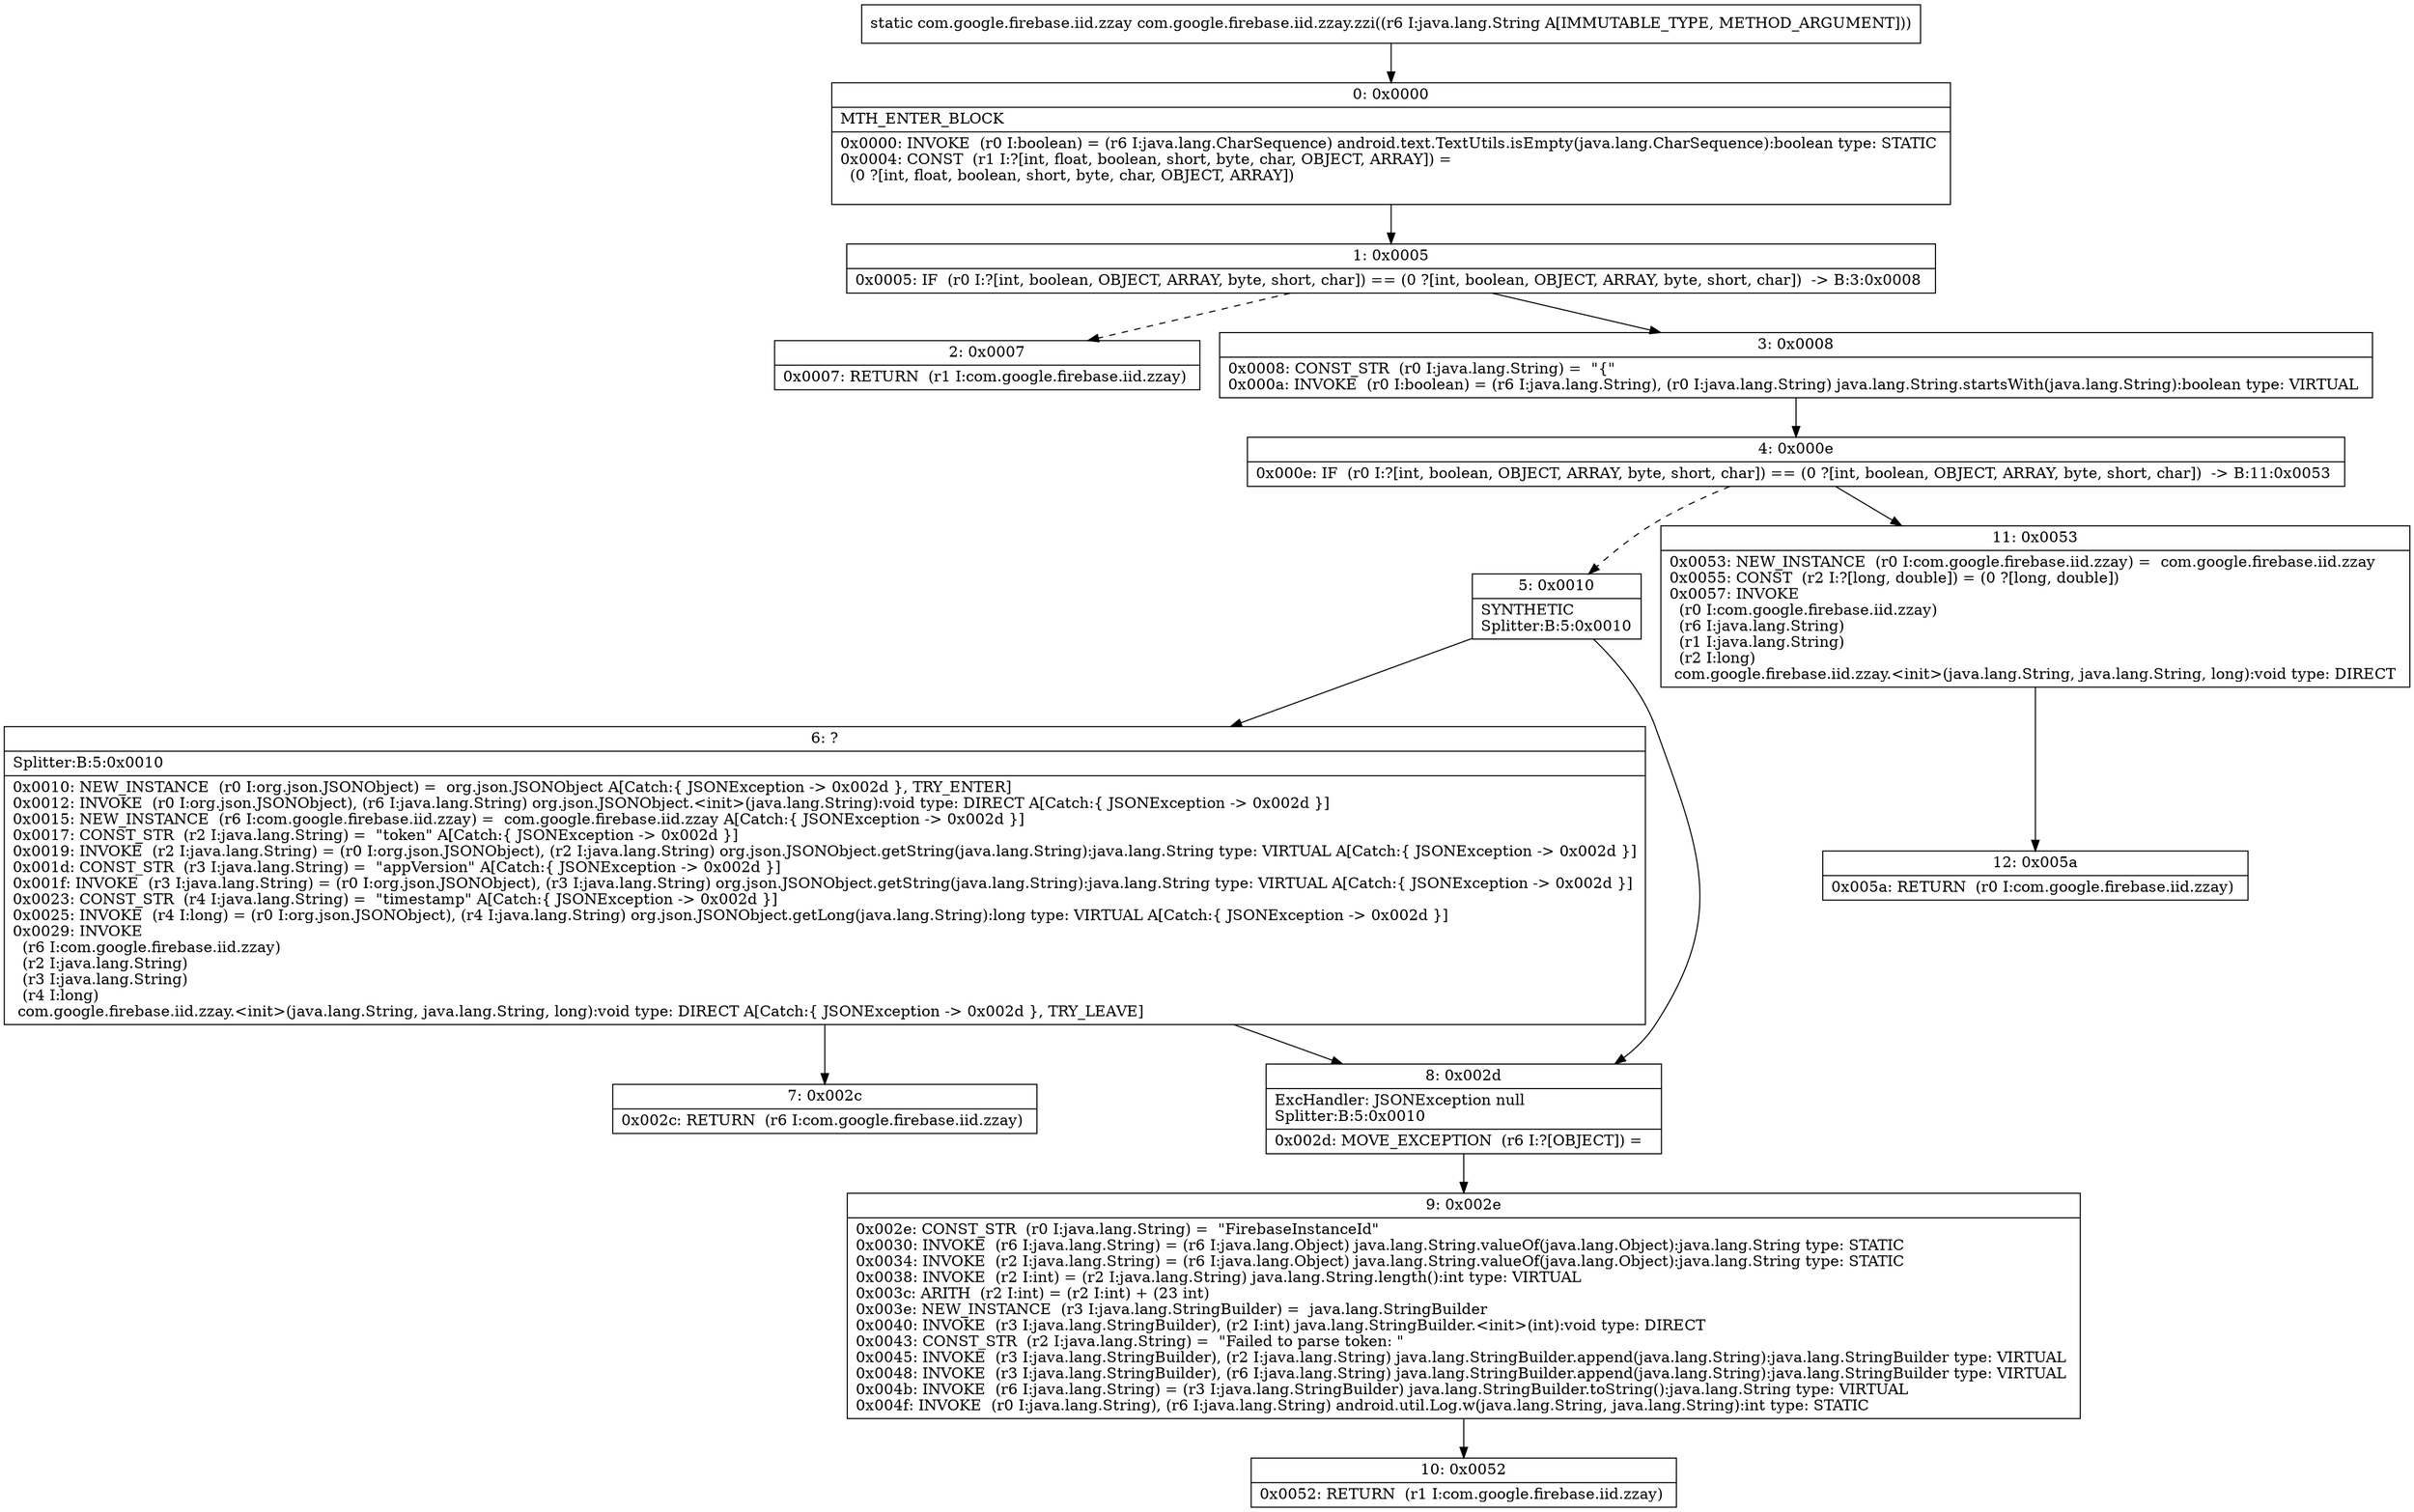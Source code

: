 digraph "CFG forcom.google.firebase.iid.zzay.zzi(Ljava\/lang\/String;)Lcom\/google\/firebase\/iid\/zzay;" {
Node_0 [shape=record,label="{0\:\ 0x0000|MTH_ENTER_BLOCK\l|0x0000: INVOKE  (r0 I:boolean) = (r6 I:java.lang.CharSequence) android.text.TextUtils.isEmpty(java.lang.CharSequence):boolean type: STATIC \l0x0004: CONST  (r1 I:?[int, float, boolean, short, byte, char, OBJECT, ARRAY]) = \l  (0 ?[int, float, boolean, short, byte, char, OBJECT, ARRAY])\l \l}"];
Node_1 [shape=record,label="{1\:\ 0x0005|0x0005: IF  (r0 I:?[int, boolean, OBJECT, ARRAY, byte, short, char]) == (0 ?[int, boolean, OBJECT, ARRAY, byte, short, char])  \-\> B:3:0x0008 \l}"];
Node_2 [shape=record,label="{2\:\ 0x0007|0x0007: RETURN  (r1 I:com.google.firebase.iid.zzay) \l}"];
Node_3 [shape=record,label="{3\:\ 0x0008|0x0008: CONST_STR  (r0 I:java.lang.String) =  \"\{\" \l0x000a: INVOKE  (r0 I:boolean) = (r6 I:java.lang.String), (r0 I:java.lang.String) java.lang.String.startsWith(java.lang.String):boolean type: VIRTUAL \l}"];
Node_4 [shape=record,label="{4\:\ 0x000e|0x000e: IF  (r0 I:?[int, boolean, OBJECT, ARRAY, byte, short, char]) == (0 ?[int, boolean, OBJECT, ARRAY, byte, short, char])  \-\> B:11:0x0053 \l}"];
Node_5 [shape=record,label="{5\:\ 0x0010|SYNTHETIC\lSplitter:B:5:0x0010\l}"];
Node_6 [shape=record,label="{6\:\ ?|Splitter:B:5:0x0010\l|0x0010: NEW_INSTANCE  (r0 I:org.json.JSONObject) =  org.json.JSONObject A[Catch:\{ JSONException \-\> 0x002d \}, TRY_ENTER]\l0x0012: INVOKE  (r0 I:org.json.JSONObject), (r6 I:java.lang.String) org.json.JSONObject.\<init\>(java.lang.String):void type: DIRECT A[Catch:\{ JSONException \-\> 0x002d \}]\l0x0015: NEW_INSTANCE  (r6 I:com.google.firebase.iid.zzay) =  com.google.firebase.iid.zzay A[Catch:\{ JSONException \-\> 0x002d \}]\l0x0017: CONST_STR  (r2 I:java.lang.String) =  \"token\" A[Catch:\{ JSONException \-\> 0x002d \}]\l0x0019: INVOKE  (r2 I:java.lang.String) = (r0 I:org.json.JSONObject), (r2 I:java.lang.String) org.json.JSONObject.getString(java.lang.String):java.lang.String type: VIRTUAL A[Catch:\{ JSONException \-\> 0x002d \}]\l0x001d: CONST_STR  (r3 I:java.lang.String) =  \"appVersion\" A[Catch:\{ JSONException \-\> 0x002d \}]\l0x001f: INVOKE  (r3 I:java.lang.String) = (r0 I:org.json.JSONObject), (r3 I:java.lang.String) org.json.JSONObject.getString(java.lang.String):java.lang.String type: VIRTUAL A[Catch:\{ JSONException \-\> 0x002d \}]\l0x0023: CONST_STR  (r4 I:java.lang.String) =  \"timestamp\" A[Catch:\{ JSONException \-\> 0x002d \}]\l0x0025: INVOKE  (r4 I:long) = (r0 I:org.json.JSONObject), (r4 I:java.lang.String) org.json.JSONObject.getLong(java.lang.String):long type: VIRTUAL A[Catch:\{ JSONException \-\> 0x002d \}]\l0x0029: INVOKE  \l  (r6 I:com.google.firebase.iid.zzay)\l  (r2 I:java.lang.String)\l  (r3 I:java.lang.String)\l  (r4 I:long)\l com.google.firebase.iid.zzay.\<init\>(java.lang.String, java.lang.String, long):void type: DIRECT A[Catch:\{ JSONException \-\> 0x002d \}, TRY_LEAVE]\l}"];
Node_7 [shape=record,label="{7\:\ 0x002c|0x002c: RETURN  (r6 I:com.google.firebase.iid.zzay) \l}"];
Node_8 [shape=record,label="{8\:\ 0x002d|ExcHandler: JSONException null\lSplitter:B:5:0x0010\l|0x002d: MOVE_EXCEPTION  (r6 I:?[OBJECT]) =  \l}"];
Node_9 [shape=record,label="{9\:\ 0x002e|0x002e: CONST_STR  (r0 I:java.lang.String) =  \"FirebaseInstanceId\" \l0x0030: INVOKE  (r6 I:java.lang.String) = (r6 I:java.lang.Object) java.lang.String.valueOf(java.lang.Object):java.lang.String type: STATIC \l0x0034: INVOKE  (r2 I:java.lang.String) = (r6 I:java.lang.Object) java.lang.String.valueOf(java.lang.Object):java.lang.String type: STATIC \l0x0038: INVOKE  (r2 I:int) = (r2 I:java.lang.String) java.lang.String.length():int type: VIRTUAL \l0x003c: ARITH  (r2 I:int) = (r2 I:int) + (23 int) \l0x003e: NEW_INSTANCE  (r3 I:java.lang.StringBuilder) =  java.lang.StringBuilder \l0x0040: INVOKE  (r3 I:java.lang.StringBuilder), (r2 I:int) java.lang.StringBuilder.\<init\>(int):void type: DIRECT \l0x0043: CONST_STR  (r2 I:java.lang.String) =  \"Failed to parse token: \" \l0x0045: INVOKE  (r3 I:java.lang.StringBuilder), (r2 I:java.lang.String) java.lang.StringBuilder.append(java.lang.String):java.lang.StringBuilder type: VIRTUAL \l0x0048: INVOKE  (r3 I:java.lang.StringBuilder), (r6 I:java.lang.String) java.lang.StringBuilder.append(java.lang.String):java.lang.StringBuilder type: VIRTUAL \l0x004b: INVOKE  (r6 I:java.lang.String) = (r3 I:java.lang.StringBuilder) java.lang.StringBuilder.toString():java.lang.String type: VIRTUAL \l0x004f: INVOKE  (r0 I:java.lang.String), (r6 I:java.lang.String) android.util.Log.w(java.lang.String, java.lang.String):int type: STATIC \l}"];
Node_10 [shape=record,label="{10\:\ 0x0052|0x0052: RETURN  (r1 I:com.google.firebase.iid.zzay) \l}"];
Node_11 [shape=record,label="{11\:\ 0x0053|0x0053: NEW_INSTANCE  (r0 I:com.google.firebase.iid.zzay) =  com.google.firebase.iid.zzay \l0x0055: CONST  (r2 I:?[long, double]) = (0 ?[long, double]) \l0x0057: INVOKE  \l  (r0 I:com.google.firebase.iid.zzay)\l  (r6 I:java.lang.String)\l  (r1 I:java.lang.String)\l  (r2 I:long)\l com.google.firebase.iid.zzay.\<init\>(java.lang.String, java.lang.String, long):void type: DIRECT \l}"];
Node_12 [shape=record,label="{12\:\ 0x005a|0x005a: RETURN  (r0 I:com.google.firebase.iid.zzay) \l}"];
MethodNode[shape=record,label="{static com.google.firebase.iid.zzay com.google.firebase.iid.zzay.zzi((r6 I:java.lang.String A[IMMUTABLE_TYPE, METHOD_ARGUMENT])) }"];
MethodNode -> Node_0;
Node_0 -> Node_1;
Node_1 -> Node_2[style=dashed];
Node_1 -> Node_3;
Node_3 -> Node_4;
Node_4 -> Node_5[style=dashed];
Node_4 -> Node_11;
Node_5 -> Node_6;
Node_5 -> Node_8;
Node_6 -> Node_7;
Node_6 -> Node_8;
Node_8 -> Node_9;
Node_9 -> Node_10;
Node_11 -> Node_12;
}


